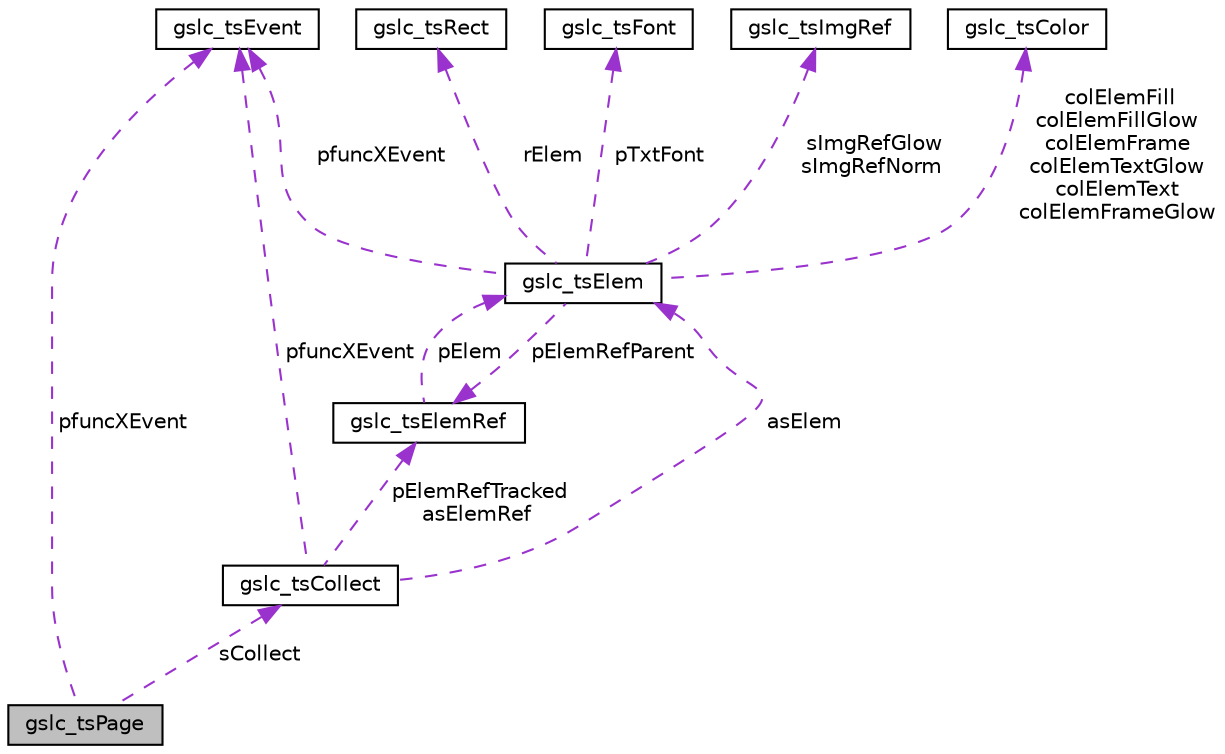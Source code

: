 digraph "gslc_tsPage"
{
  edge [fontname="Helvetica",fontsize="10",labelfontname="Helvetica",labelfontsize="10"];
  node [fontname="Helvetica",fontsize="10",shape=record];
  Node1 [label="gslc_tsPage",height=0.2,width=0.4,color="black", fillcolor="grey75", style="filled" fontcolor="black"];
  Node2 -> Node1 [dir="back",color="darkorchid3",fontsize="10",style="dashed",label=" pfuncXEvent" ,fontname="Helvetica"];
  Node2 [label="gslc_tsEvent",height=0.2,width=0.4,color="black", fillcolor="white", style="filled",URL="$structgslc__tsEvent.html",tooltip="Event structure. "];
  Node3 -> Node1 [dir="back",color="darkorchid3",fontsize="10",style="dashed",label=" sCollect" ,fontname="Helvetica"];
  Node3 [label="gslc_tsCollect",height=0.2,width=0.4,color="black", fillcolor="white", style="filled",URL="$structgslc__tsCollect.html",tooltip="Element collection struct. "];
  Node2 -> Node3 [dir="back",color="darkorchid3",fontsize="10",style="dashed",label=" pfuncXEvent" ,fontname="Helvetica"];
  Node4 -> Node3 [dir="back",color="darkorchid3",fontsize="10",style="dashed",label=" pElemRefTracked\nasElemRef" ,fontname="Helvetica"];
  Node4 [label="gslc_tsElemRef",height=0.2,width=0.4,color="black", fillcolor="white", style="filled",URL="$structgslc__tsElemRef.html",tooltip="Element reference structure. "];
  Node5 -> Node4 [dir="back",color="darkorchid3",fontsize="10",style="dashed",label=" pElem" ,fontname="Helvetica"];
  Node5 [label="gslc_tsElem",height=0.2,width=0.4,color="black", fillcolor="white", style="filled",URL="$structgslc__tsElem.html",tooltip="Element Struct. "];
  Node2 -> Node5 [dir="back",color="darkorchid3",fontsize="10",style="dashed",label=" pfuncXEvent" ,fontname="Helvetica"];
  Node6 -> Node5 [dir="back",color="darkorchid3",fontsize="10",style="dashed",label=" rElem" ,fontname="Helvetica"];
  Node6 [label="gslc_tsRect",height=0.2,width=0.4,color="black", fillcolor="white", style="filled",URL="$structgslc__tsRect.html",tooltip="Rectangular region. Defines X,Y corner coordinates plus dimensions. "];
  Node4 -> Node5 [dir="back",color="darkorchid3",fontsize="10",style="dashed",label=" pElemRefParent" ,fontname="Helvetica"];
  Node7 -> Node5 [dir="back",color="darkorchid3",fontsize="10",style="dashed",label=" pTxtFont" ,fontname="Helvetica"];
  Node7 [label="gslc_tsFont",height=0.2,width=0.4,color="black", fillcolor="white", style="filled",URL="$structgslc__tsFont.html",tooltip="Font reference structure. "];
  Node8 -> Node5 [dir="back",color="darkorchid3",fontsize="10",style="dashed",label=" sImgRefGlow\nsImgRefNorm" ,fontname="Helvetica"];
  Node8 [label="gslc_tsImgRef",height=0.2,width=0.4,color="black", fillcolor="white", style="filled",URL="$structgslc__tsImgRef.html",tooltip="Image reference structure. "];
  Node9 -> Node5 [dir="back",color="darkorchid3",fontsize="10",style="dashed",label=" colElemFill\ncolElemFillGlow\ncolElemFrame\ncolElemTextGlow\ncolElemText\ncolElemFrameGlow" ,fontname="Helvetica"];
  Node9 [label="gslc_tsColor",height=0.2,width=0.4,color="black", fillcolor="white", style="filled",URL="$structgslc__tsColor.html",tooltip="Color structure. Defines RGB triplet. "];
  Node5 -> Node3 [dir="back",color="darkorchid3",fontsize="10",style="dashed",label=" asElem" ,fontname="Helvetica"];
}
